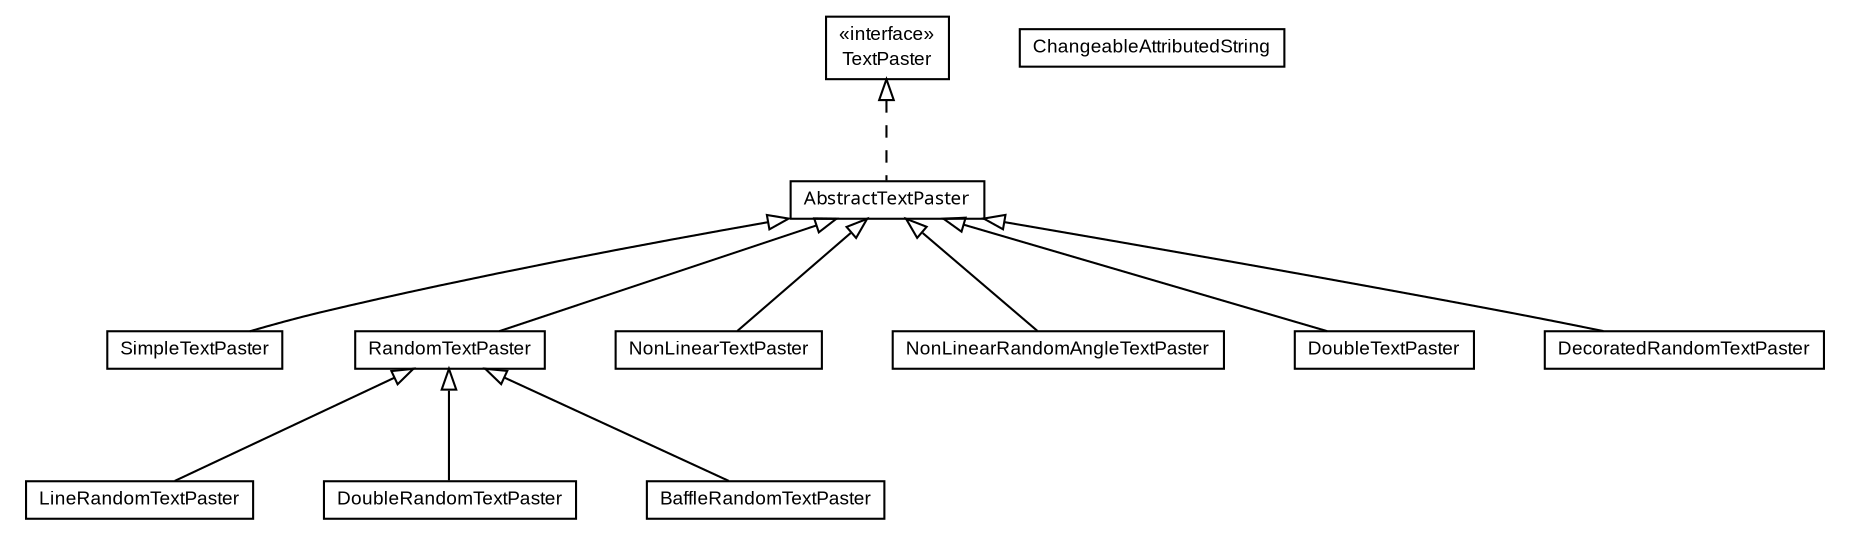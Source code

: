 #!/usr/local/bin/dot
#
# Class diagram 
# Generated by UmlGraph version 4.6 (http://www.spinellis.gr/sw/umlgraph)
#

digraph G {
	edge [fontname="arial",fontsize=10,labelfontname="arial",labelfontsize=10];
	node [fontname="arial",fontsize=10,shape=plaintext];
	// com.octo.captcha.component.image.textpaster.TextPaster
	c657 [label=<<table border="0" cellborder="1" cellspacing="0" cellpadding="2" port="p" href="./TextPaster.html">
		<tr><td><table border="0" cellspacing="0" cellpadding="1">
			<tr><td> &laquo;interface&raquo; </td></tr>
			<tr><td> TextPaster </td></tr>
		</table></td></tr>
		</table>>, fontname="arial", fontcolor="black", fontsize=9.0];
	// com.octo.captcha.component.image.textpaster.SimpleTextPaster
	c658 [label=<<table border="0" cellborder="1" cellspacing="0" cellpadding="2" port="p" href="./SimpleTextPaster.html">
		<tr><td><table border="0" cellspacing="0" cellpadding="1">
			<tr><td> SimpleTextPaster </td></tr>
		</table></td></tr>
		</table>>, fontname="arial", fontcolor="black", fontsize=9.0];
	// com.octo.captcha.component.image.textpaster.RandomTextPaster
	c659 [label=<<table border="0" cellborder="1" cellspacing="0" cellpadding="2" port="p" href="./RandomTextPaster.html">
		<tr><td><table border="0" cellspacing="0" cellpadding="1">
			<tr><td> RandomTextPaster </td></tr>
		</table></td></tr>
		</table>>, fontname="arial", fontcolor="black", fontsize=9.0];
	// com.octo.captcha.component.image.textpaster.NonLinearTextPaster
	c660 [label=<<table border="0" cellborder="1" cellspacing="0" cellpadding="2" port="p" href="./NonLinearTextPaster.html">
		<tr><td><table border="0" cellspacing="0" cellpadding="1">
			<tr><td> NonLinearTextPaster </td></tr>
		</table></td></tr>
		</table>>, fontname="arial", fontcolor="black", fontsize=9.0];
	// com.octo.captcha.component.image.textpaster.NonLinearRandomAngleTextPaster
	c661 [label=<<table border="0" cellborder="1" cellspacing="0" cellpadding="2" port="p" href="./NonLinearRandomAngleTextPaster.html">
		<tr><td><table border="0" cellspacing="0" cellpadding="1">
			<tr><td> NonLinearRandomAngleTextPaster </td></tr>
		</table></td></tr>
		</table>>, fontname="arial", fontcolor="black", fontsize=9.0];
	// com.octo.captcha.component.image.textpaster.LineRandomTextPaster
	c662 [label=<<table border="0" cellborder="1" cellspacing="0" cellpadding="2" port="p" href="./LineRandomTextPaster.html">
		<tr><td><table border="0" cellspacing="0" cellpadding="1">
			<tr><td> LineRandomTextPaster </td></tr>
		</table></td></tr>
		</table>>, fontname="arial", fontcolor="black", fontsize=9.0];
	// com.octo.captcha.component.image.textpaster.DoubleTextPaster
	c663 [label=<<table border="0" cellborder="1" cellspacing="0" cellpadding="2" port="p" href="./DoubleTextPaster.html">
		<tr><td><table border="0" cellspacing="0" cellpadding="1">
			<tr><td> DoubleTextPaster </td></tr>
		</table></td></tr>
		</table>>, fontname="arial", fontcolor="black", fontsize=9.0];
	// com.octo.captcha.component.image.textpaster.DoubleRandomTextPaster
	c664 [label=<<table border="0" cellborder="1" cellspacing="0" cellpadding="2" port="p" href="./DoubleRandomTextPaster.html">
		<tr><td><table border="0" cellspacing="0" cellpadding="1">
			<tr><td> DoubleRandomTextPaster </td></tr>
		</table></td></tr>
		</table>>, fontname="arial", fontcolor="black", fontsize=9.0];
	// com.octo.captcha.component.image.textpaster.DecoratedRandomTextPaster
	c665 [label=<<table border="0" cellborder="1" cellspacing="0" cellpadding="2" port="p" href="./DecoratedRandomTextPaster.html">
		<tr><td><table border="0" cellspacing="0" cellpadding="1">
			<tr><td> DecoratedRandomTextPaster </td></tr>
		</table></td></tr>
		</table>>, fontname="arial", fontcolor="black", fontsize=9.0];
	// com.octo.captcha.component.image.textpaster.ChangeableAttributedString
	c666 [label=<<table border="0" cellborder="1" cellspacing="0" cellpadding="2" port="p" href="./ChangeableAttributedString.html">
		<tr><td><table border="0" cellspacing="0" cellpadding="1">
			<tr><td> ChangeableAttributedString </td></tr>
		</table></td></tr>
		</table>>, fontname="arial", fontcolor="black", fontsize=9.0];
	// com.octo.captcha.component.image.textpaster.BaffleRandomTextPaster
	c667 [label=<<table border="0" cellborder="1" cellspacing="0" cellpadding="2" port="p" href="./BaffleRandomTextPaster.html">
		<tr><td><table border="0" cellspacing="0" cellpadding="1">
			<tr><td> BaffleRandomTextPaster </td></tr>
		</table></td></tr>
		</table>>, fontname="arial", fontcolor="black", fontsize=9.0];
	// com.octo.captcha.component.image.textpaster.AbstractTextPaster
	c668 [label=<<table border="0" cellborder="1" cellspacing="0" cellpadding="2" port="p" href="./AbstractTextPaster.html">
		<tr><td><table border="0" cellspacing="0" cellpadding="1">
			<tr><td><font face="ariali"> AbstractTextPaster </font></td></tr>
		</table></td></tr>
		</table>>, fontname="arial", fontcolor="black", fontsize=9.0];
	//com.octo.captcha.component.image.textpaster.SimpleTextPaster extends com.octo.captcha.component.image.textpaster.AbstractTextPaster
	c668:p -> c658:p [dir=back,arrowtail=empty];
	//com.octo.captcha.component.image.textpaster.RandomTextPaster extends com.octo.captcha.component.image.textpaster.AbstractTextPaster
	c668:p -> c659:p [dir=back,arrowtail=empty];
	//com.octo.captcha.component.image.textpaster.NonLinearTextPaster extends com.octo.captcha.component.image.textpaster.AbstractTextPaster
	c668:p -> c660:p [dir=back,arrowtail=empty];
	//com.octo.captcha.component.image.textpaster.NonLinearRandomAngleTextPaster extends com.octo.captcha.component.image.textpaster.AbstractTextPaster
	c668:p -> c661:p [dir=back,arrowtail=empty];
	//com.octo.captcha.component.image.textpaster.LineRandomTextPaster extends com.octo.captcha.component.image.textpaster.RandomTextPaster
	c659:p -> c662:p [dir=back,arrowtail=empty];
	//com.octo.captcha.component.image.textpaster.DoubleTextPaster extends com.octo.captcha.component.image.textpaster.AbstractTextPaster
	c668:p -> c663:p [dir=back,arrowtail=empty];
	//com.octo.captcha.component.image.textpaster.DoubleRandomTextPaster extends com.octo.captcha.component.image.textpaster.RandomTextPaster
	c659:p -> c664:p [dir=back,arrowtail=empty];
	//com.octo.captcha.component.image.textpaster.DecoratedRandomTextPaster extends com.octo.captcha.component.image.textpaster.AbstractTextPaster
	c668:p -> c665:p [dir=back,arrowtail=empty];
	//com.octo.captcha.component.image.textpaster.BaffleRandomTextPaster extends com.octo.captcha.component.image.textpaster.RandomTextPaster
	c659:p -> c667:p [dir=back,arrowtail=empty];
	//com.octo.captcha.component.image.textpaster.AbstractTextPaster implements com.octo.captcha.component.image.textpaster.TextPaster
	c657:p -> c668:p [dir=back,arrowtail=empty,style=dashed];
}

